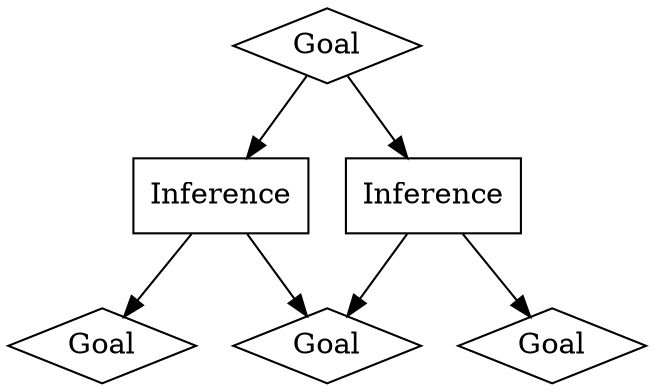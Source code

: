 digraph search {
	g0 [label=Goal,shape=diamond];
	i1 [label=Inference,shape=box];
	i2 [label=Inference,shape=box];
	g1 [label=Goal,shape=diamond];
	g2 [label=Goal,shape=diamond];
	g3 [label=Goal,shape=diamond];

	g0 -> i1;
	g0 -> i2;
	i1 -> g1;
	i1 -> g2;
	i2 -> g2;
	i2 -> g3;
}
